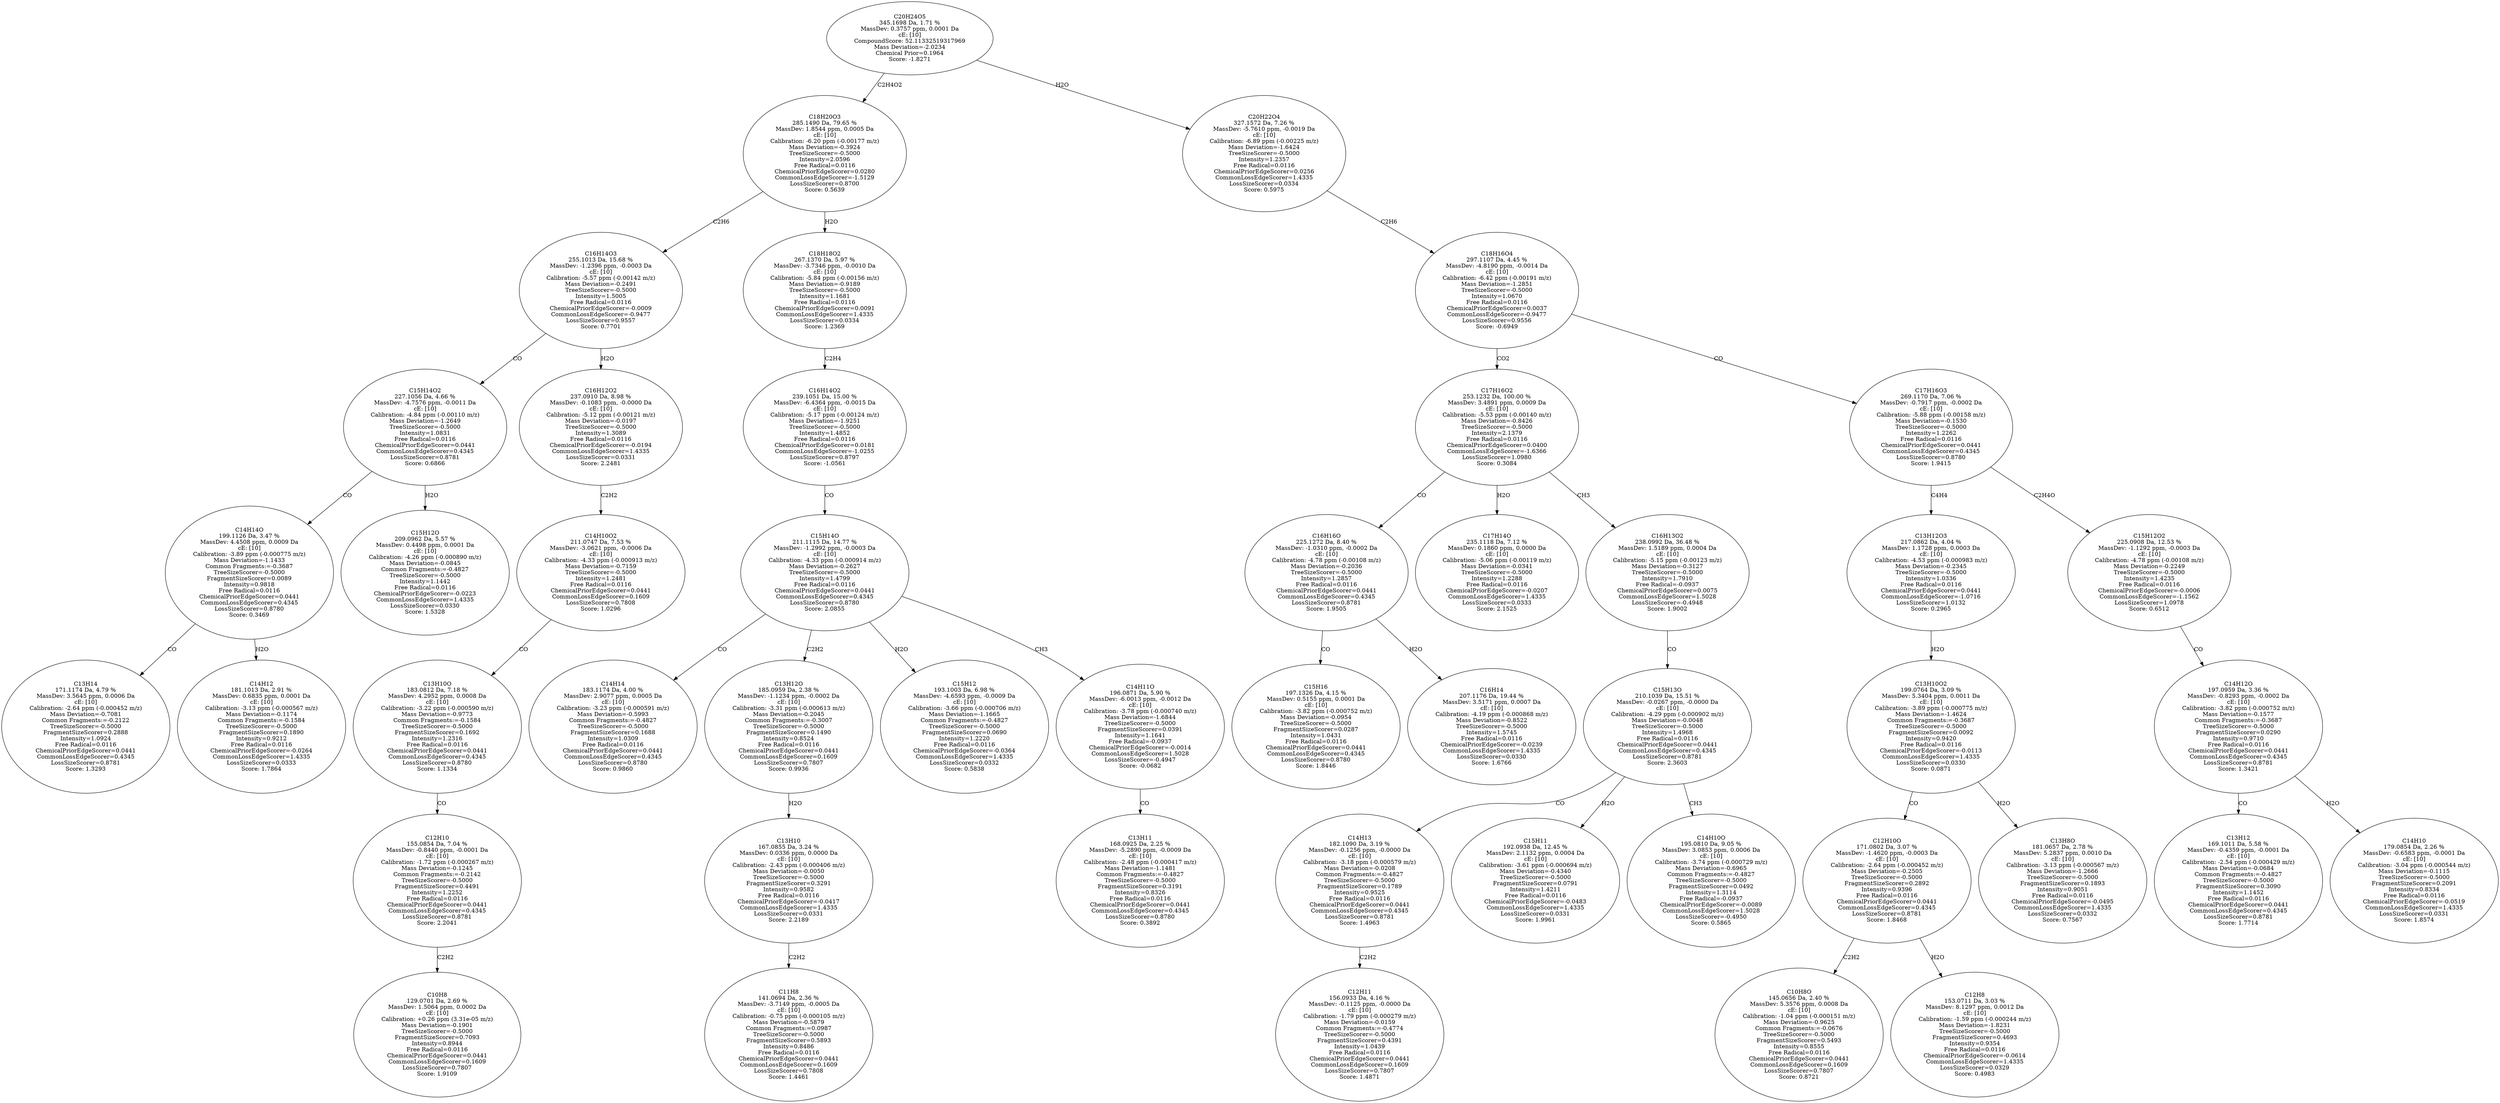 strict digraph {
v1 [label="C13H14\n171.1174 Da, 4.79 %\nMassDev: 3.5645 ppm, 0.0006 Da\ncE: [10]\nCalibration: -2.64 ppm (-0.000452 m/z)\nMass Deviation=-0.7081\nCommon Fragments:=-0.2122\nTreeSizeScorer=-0.5000\nFragmentSizeScorer=0.2888\nIntensity=1.0924\nFree Radical=0.0116\nChemicalPriorEdgeScorer=0.0441\nCommonLossEdgeScorer=0.4345\nLossSizeScorer=0.8781\nScore: 1.3293"];
v2 [label="C14H12\n181.1013 Da, 2.91 %\nMassDev: 0.6835 ppm, 0.0001 Da\ncE: [10]\nCalibration: -3.13 ppm (-0.000567 m/z)\nMass Deviation=-0.1174\nCommon Fragments:=-0.1584\nTreeSizeScorer=-0.5000\nFragmentSizeScorer=0.1890\nIntensity=0.9212\nFree Radical=0.0116\nChemicalPriorEdgeScorer=-0.0264\nCommonLossEdgeScorer=1.4335\nLossSizeScorer=0.0333\nScore: 1.7864"];
v3 [label="C14H14O\n199.1126 Da, 3.47 %\nMassDev: 4.4508 ppm, 0.0009 Da\ncE: [10]\nCalibration: -3.89 ppm (-0.000775 m/z)\nMass Deviation=-1.1433\nCommon Fragments:=-0.3687\nTreeSizeScorer=-0.5000\nFragmentSizeScorer=0.0089\nIntensity=0.9818\nFree Radical=0.0116\nChemicalPriorEdgeScorer=0.0441\nCommonLossEdgeScorer=0.4345\nLossSizeScorer=0.8780\nScore: 0.3469"];
v4 [label="C15H12O\n209.0962 Da, 5.57 %\nMassDev: 0.4498 ppm, 0.0001 Da\ncE: [10]\nCalibration: -4.26 ppm (-0.000890 m/z)\nMass Deviation=-0.0845\nCommon Fragments:=-0.4827\nTreeSizeScorer=-0.5000\nIntensity=1.1442\nFree Radical=0.0116\nChemicalPriorEdgeScorer=-0.0223\nCommonLossEdgeScorer=1.4335\nLossSizeScorer=0.0330\nScore: 1.5328"];
v5 [label="C15H14O2\n227.1056 Da, 4.66 %\nMassDev: -4.7576 ppm, -0.0011 Da\ncE: [10]\nCalibration: -4.84 ppm (-0.00110 m/z)\nMass Deviation=-1.2649\nTreeSizeScorer=-0.5000\nIntensity=1.0831\nFree Radical=0.0116\nChemicalPriorEdgeScorer=0.0441\nCommonLossEdgeScorer=0.4345\nLossSizeScorer=0.8781\nScore: 0.6866"];
v6 [label="C10H8\n129.0701 Da, 2.69 %\nMassDev: 1.5064 ppm, 0.0002 Da\ncE: [10]\nCalibration: +0.26 ppm (3.31e-05 m/z)\nMass Deviation=-0.1901\nTreeSizeScorer=-0.5000\nFragmentSizeScorer=0.7093\nIntensity=0.8944\nFree Radical=0.0116\nChemicalPriorEdgeScorer=0.0441\nCommonLossEdgeScorer=0.1609\nLossSizeScorer=0.7807\nScore: 1.9109"];
v7 [label="C12H10\n155.0854 Da, 7.04 %\nMassDev: -0.8440 ppm, -0.0001 Da\ncE: [10]\nCalibration: -1.72 ppm (-0.000267 m/z)\nMass Deviation=-0.1245\nCommon Fragments:=-0.2142\nTreeSizeScorer=-0.5000\nFragmentSizeScorer=0.4491\nIntensity=1.2252\nFree Radical=0.0116\nChemicalPriorEdgeScorer=0.0441\nCommonLossEdgeScorer=0.4345\nLossSizeScorer=0.8781\nScore: 2.2041"];
v8 [label="C13H10O\n183.0812 Da, 7.18 %\nMassDev: 4.2952 ppm, 0.0008 Da\ncE: [10]\nCalibration: -3.22 ppm (-0.000590 m/z)\nMass Deviation=-0.9773\nCommon Fragments:=-0.1584\nTreeSizeScorer=-0.5000\nFragmentSizeScorer=0.1692\nIntensity=1.2316\nFree Radical=0.0116\nChemicalPriorEdgeScorer=0.0441\nCommonLossEdgeScorer=0.4345\nLossSizeScorer=0.8780\nScore: 1.1334"];
v9 [label="C14H10O2\n211.0747 Da, 7.53 %\nMassDev: -3.0621 ppm, -0.0006 Da\ncE: [10]\nCalibration: -4.33 ppm (-0.000913 m/z)\nMass Deviation=-0.7159\nTreeSizeScorer=-0.5000\nIntensity=1.2481\nFree Radical=0.0116\nChemicalPriorEdgeScorer=0.0441\nCommonLossEdgeScorer=0.1609\nLossSizeScorer=0.7808\nScore: 1.0296"];
v10 [label="C16H12O2\n237.0910 Da, 8.98 %\nMassDev: -0.1083 ppm, -0.0000 Da\ncE: [10]\nCalibration: -5.12 ppm (-0.00121 m/z)\nMass Deviation=-0.0197\nTreeSizeScorer=-0.5000\nIntensity=1.3089\nFree Radical=0.0116\nChemicalPriorEdgeScorer=-0.0194\nCommonLossEdgeScorer=1.4335\nLossSizeScorer=0.0331\nScore: 2.2481"];
v11 [label="C16H14O3\n255.1013 Da, 15.68 %\nMassDev: -1.2396 ppm, -0.0003 Da\ncE: [10]\nCalibration: -5.57 ppm (-0.00142 m/z)\nMass Deviation=-0.2491\nTreeSizeScorer=-0.5000\nIntensity=1.5005\nFree Radical=0.0116\nChemicalPriorEdgeScorer=-0.0009\nCommonLossEdgeScorer=-0.9477\nLossSizeScorer=0.9557\nScore: 0.7701"];
v12 [label="C14H14\n183.1174 Da, 4.00 %\nMassDev: 2.9077 ppm, 0.0005 Da\ncE: [10]\nCalibration: -3.23 ppm (-0.000591 m/z)\nMass Deviation=-0.5993\nCommon Fragments:=-0.4827\nTreeSizeScorer=-0.5000\nFragmentSizeScorer=0.1688\nIntensity=1.0309\nFree Radical=0.0116\nChemicalPriorEdgeScorer=0.0441\nCommonLossEdgeScorer=0.4345\nLossSizeScorer=0.8780\nScore: 0.9860"];
v13 [label="C11H8\n141.0694 Da, 2.36 %\nMassDev: -3.7149 ppm, -0.0005 Da\ncE: [10]\nCalibration: -0.75 ppm (-0.000105 m/z)\nMass Deviation=-0.5879\nCommon Fragments:=0.0987\nTreeSizeScorer=-0.5000\nFragmentSizeScorer=0.5893\nIntensity=0.8486\nFree Radical=0.0116\nChemicalPriorEdgeScorer=0.0441\nCommonLossEdgeScorer=0.1609\nLossSizeScorer=0.7808\nScore: 1.4461"];
v14 [label="C13H10\n167.0855 Da, 3.24 %\nMassDev: 0.0336 ppm, 0.0000 Da\ncE: [10]\nCalibration: -2.43 ppm (-0.000406 m/z)\nMass Deviation=-0.0050\nTreeSizeScorer=-0.5000\nFragmentSizeScorer=0.3291\nIntensity=0.9582\nFree Radical=0.0116\nChemicalPriorEdgeScorer=-0.0417\nCommonLossEdgeScorer=1.4335\nLossSizeScorer=0.0331\nScore: 2.2189"];
v15 [label="C13H12O\n185.0959 Da, 2.38 %\nMassDev: -1.1234 ppm, -0.0002 Da\ncE: [10]\nCalibration: -3.31 ppm (-0.000613 m/z)\nMass Deviation=-0.2045\nCommon Fragments:=-0.3007\nTreeSizeScorer=-0.5000\nFragmentSizeScorer=0.1490\nIntensity=0.8524\nFree Radical=0.0116\nChemicalPriorEdgeScorer=0.0441\nCommonLossEdgeScorer=0.1609\nLossSizeScorer=0.7807\nScore: 0.9936"];
v16 [label="C15H12\n193.1003 Da, 6.98 %\nMassDev: -4.6593 ppm, -0.0009 Da\ncE: [10]\nCalibration: -3.66 ppm (-0.000706 m/z)\nMass Deviation=-1.1665\nCommon Fragments:=-0.4827\nTreeSizeScorer=-0.5000\nFragmentSizeScorer=0.0690\nIntensity=1.2220\nFree Radical=0.0116\nChemicalPriorEdgeScorer=-0.0364\nCommonLossEdgeScorer=1.4335\nLossSizeScorer=0.0332\nScore: 0.5838"];
v17 [label="C13H11\n168.0925 Da, 2.25 %\nMassDev: -5.2890 ppm, -0.0009 Da\ncE: [10]\nCalibration: -2.48 ppm (-0.000417 m/z)\nMass Deviation=-1.1481\nCommon Fragments:=-0.4827\nTreeSizeScorer=-0.5000\nFragmentSizeScorer=0.3191\nIntensity=0.8326\nFree Radical=0.0116\nChemicalPriorEdgeScorer=0.0441\nCommonLossEdgeScorer=0.4345\nLossSizeScorer=0.8780\nScore: 0.3892"];
v18 [label="C14H11O\n196.0871 Da, 5.90 %\nMassDev: -6.0013 ppm, -0.0012 Da\ncE: [10]\nCalibration: -3.78 ppm (-0.000740 m/z)\nMass Deviation=-1.6844\nTreeSizeScorer=-0.5000\nFragmentSizeScorer=0.0391\nIntensity=1.1641\nFree Radical=-0.0937\nChemicalPriorEdgeScorer=-0.0014\nCommonLossEdgeScorer=1.5028\nLossSizeScorer=-0.4947\nScore: -0.0682"];
v19 [label="C15H14O\n211.1115 Da, 14.77 %\nMassDev: -1.2992 ppm, -0.0003 Da\ncE: [10]\nCalibration: -4.33 ppm (-0.000914 m/z)\nMass Deviation=-0.2627\nTreeSizeScorer=-0.5000\nIntensity=1.4799\nFree Radical=0.0116\nChemicalPriorEdgeScorer=0.0441\nCommonLossEdgeScorer=0.4345\nLossSizeScorer=0.8780\nScore: 2.0855"];
v20 [label="C16H14O2\n239.1051 Da, 15.00 %\nMassDev: -6.4364 ppm, -0.0015 Da\ncE: [10]\nCalibration: -5.17 ppm (-0.00124 m/z)\nMass Deviation=-1.9251\nTreeSizeScorer=-0.5000\nIntensity=1.4852\nFree Radical=0.0116\nChemicalPriorEdgeScorer=0.0181\nCommonLossEdgeScorer=-1.0255\nLossSizeScorer=0.8797\nScore: -1.0561"];
v21 [label="C18H18O2\n267.1370 Da, 5.97 %\nMassDev: -3.7346 ppm, -0.0010 Da\ncE: [10]\nCalibration: -5.84 ppm (-0.00156 m/z)\nMass Deviation=-0.9189\nTreeSizeScorer=-0.5000\nIntensity=1.1681\nFree Radical=0.0116\nChemicalPriorEdgeScorer=0.0091\nCommonLossEdgeScorer=1.4335\nLossSizeScorer=0.0334\nScore: 1.2369"];
v22 [label="C18H20O3\n285.1490 Da, 79.65 %\nMassDev: 1.8544 ppm, 0.0005 Da\ncE: [10]\nCalibration: -6.20 ppm (-0.00177 m/z)\nMass Deviation=-0.3924\nTreeSizeScorer=-0.5000\nIntensity=2.0596\nFree Radical=0.0116\nChemicalPriorEdgeScorer=0.0280\nCommonLossEdgeScorer=-1.5129\nLossSizeScorer=0.8700\nScore: 0.5639"];
v23 [label="C15H16\n197.1326 Da, 4.15 %\nMassDev: 0.5155 ppm, 0.0001 Da\ncE: [10]\nCalibration: -3.82 ppm (-0.000752 m/z)\nMass Deviation=-0.0954\nTreeSizeScorer=-0.5000\nFragmentSizeScorer=0.0287\nIntensity=1.0431\nFree Radical=0.0116\nChemicalPriorEdgeScorer=0.0441\nCommonLossEdgeScorer=0.4345\nLossSizeScorer=0.8780\nScore: 1.8446"];
v24 [label="C16H14\n207.1176 Da, 19.44 %\nMassDev: 3.5171 ppm, 0.0007 Da\ncE: [10]\nCalibration: -4.19 ppm (-0.000868 m/z)\nMass Deviation=-0.8522\nTreeSizeScorer=-0.5000\nIntensity=1.5745\nFree Radical=0.0116\nChemicalPriorEdgeScorer=-0.0239\nCommonLossEdgeScorer=1.4335\nLossSizeScorer=0.0330\nScore: 1.6766"];
v25 [label="C16H16O\n225.1272 Da, 8.40 %\nMassDev: -1.0310 ppm, -0.0002 Da\ncE: [10]\nCalibration: -4.78 ppm (-0.00108 m/z)\nMass Deviation=-0.2036\nTreeSizeScorer=-0.5000\nIntensity=1.2857\nFree Radical=0.0116\nChemicalPriorEdgeScorer=0.0441\nCommonLossEdgeScorer=0.4345\nLossSizeScorer=0.8781\nScore: 1.9505"];
v26 [label="C17H14O\n235.1118 Da, 7.12 %\nMassDev: 0.1860 ppm, 0.0000 Da\ncE: [10]\nCalibration: -5.06 ppm (-0.00119 m/z)\nMass Deviation=-0.0341\nTreeSizeScorer=-0.5000\nIntensity=1.2288\nFree Radical=0.0116\nChemicalPriorEdgeScorer=-0.0207\nCommonLossEdgeScorer=1.4335\nLossSizeScorer=0.0333\nScore: 2.1525"];
v27 [label="C12H11\n156.0933 Da, 4.16 %\nMassDev: -0.1125 ppm, -0.0000 Da\ncE: [10]\nCalibration: -1.79 ppm (-0.000279 m/z)\nMass Deviation=-0.0159\nCommon Fragments:=-0.4774\nTreeSizeScorer=-0.5000\nFragmentSizeScorer=0.4391\nIntensity=1.0439\nFree Radical=0.0116\nChemicalPriorEdgeScorer=0.0441\nCommonLossEdgeScorer=0.1609\nLossSizeScorer=0.7807\nScore: 1.4871"];
v28 [label="C14H13\n182.1090 Da, 3.19 %\nMassDev: -0.1256 ppm, -0.0000 Da\ncE: [10]\nCalibration: -3.18 ppm (-0.000579 m/z)\nMass Deviation=-0.0208\nCommon Fragments:=-0.4827\nTreeSizeScorer=-0.5000\nFragmentSizeScorer=0.1789\nIntensity=0.9525\nFree Radical=0.0116\nChemicalPriorEdgeScorer=0.0441\nCommonLossEdgeScorer=0.4345\nLossSizeScorer=0.8781\nScore: 1.4963"];
v29 [label="C15H11\n192.0938 Da, 12.45 %\nMassDev: 2.1132 ppm, 0.0004 Da\ncE: [10]\nCalibration: -3.61 ppm (-0.000694 m/z)\nMass Deviation=-0.4340\nTreeSizeScorer=-0.5000\nFragmentSizeScorer=0.0791\nIntensity=1.4211\nFree Radical=0.0116\nChemicalPriorEdgeScorer=-0.0483\nCommonLossEdgeScorer=1.4335\nLossSizeScorer=0.0331\nScore: 1.9961"];
v30 [label="C14H10O\n195.0810 Da, 9.05 %\nMassDev: 3.0853 ppm, 0.0006 Da\ncE: [10]\nCalibration: -3.74 ppm (-0.000729 m/z)\nMass Deviation=-0.6965\nCommon Fragments:=-0.4827\nTreeSizeScorer=-0.5000\nFragmentSizeScorer=0.0492\nIntensity=1.3114\nFree Radical=-0.0937\nChemicalPriorEdgeScorer=-0.0089\nCommonLossEdgeScorer=1.5028\nLossSizeScorer=-0.4950\nScore: 0.5865"];
v31 [label="C15H13O\n210.1039 Da, 15.51 %\nMassDev: -0.0267 ppm, -0.0000 Da\ncE: [10]\nCalibration: -4.29 ppm (-0.000902 m/z)\nMass Deviation=-0.0048\nTreeSizeScorer=-0.5000\nIntensity=1.4968\nFree Radical=0.0116\nChemicalPriorEdgeScorer=0.0441\nCommonLossEdgeScorer=0.4345\nLossSizeScorer=0.8781\nScore: 2.3603"];
v32 [label="C16H13O2\n238.0992 Da, 36.48 %\nMassDev: 1.5189 ppm, 0.0004 Da\ncE: [10]\nCalibration: -5.15 ppm (-0.00123 m/z)\nMass Deviation=-0.3127\nTreeSizeScorer=-0.5000\nIntensity=1.7910\nFree Radical=-0.0937\nChemicalPriorEdgeScorer=0.0075\nCommonLossEdgeScorer=1.5028\nLossSizeScorer=-0.4948\nScore: 1.9002"];
v33 [label="C17H16O2\n253.1232 Da, 100.00 %\nMassDev: 3.4891 ppm, 0.0009 Da\ncE: [10]\nCalibration: -5.53 ppm (-0.00140 m/z)\nMass Deviation=-0.8426\nTreeSizeScorer=-0.5000\nIntensity=2.1379\nFree Radical=0.0116\nChemicalPriorEdgeScorer=0.0400\nCommonLossEdgeScorer=-1.6366\nLossSizeScorer=1.0980\nScore: 0.3084"];
v34 [label="C10H8O\n145.0656 Da, 2.40 %\nMassDev: 5.3576 ppm, 0.0008 Da\ncE: [10]\nCalibration: -1.04 ppm (-0.000151 m/z)\nMass Deviation=-0.9625\nCommon Fragments:=-0.0676\nTreeSizeScorer=-0.5000\nFragmentSizeScorer=0.5493\nIntensity=0.8555\nFree Radical=0.0116\nChemicalPriorEdgeScorer=0.0441\nCommonLossEdgeScorer=0.1609\nLossSizeScorer=0.7807\nScore: 0.8721"];
v35 [label="C12H8\n153.0711 Da, 3.03 %\nMassDev: 8.1297 ppm, 0.0012 Da\ncE: [10]\nCalibration: -1.59 ppm (-0.000244 m/z)\nMass Deviation=-1.8231\nTreeSizeScorer=-0.5000\nFragmentSizeScorer=0.4693\nIntensity=0.9354\nFree Radical=0.0116\nChemicalPriorEdgeScorer=-0.0614\nCommonLossEdgeScorer=1.4335\nLossSizeScorer=0.0329\nScore: 0.4983"];
v36 [label="C12H10O\n171.0802 Da, 3.07 %\nMassDev: -1.4620 ppm, -0.0003 Da\ncE: [10]\nCalibration: -2.64 ppm (-0.000452 m/z)\nMass Deviation=-0.2505\nTreeSizeScorer=-0.5000\nFragmentSizeScorer=0.2892\nIntensity=0.9396\nFree Radical=0.0116\nChemicalPriorEdgeScorer=0.0441\nCommonLossEdgeScorer=0.4345\nLossSizeScorer=0.8781\nScore: 1.8468"];
v37 [label="C13H8O\n181.0657 Da, 2.78 %\nMassDev: 5.2837 ppm, 0.0010 Da\ncE: [10]\nCalibration: -3.13 ppm (-0.000567 m/z)\nMass Deviation=-1.2666\nTreeSizeScorer=-0.5000\nFragmentSizeScorer=0.1893\nIntensity=0.9051\nFree Radical=0.0116\nChemicalPriorEdgeScorer=-0.0495\nCommonLossEdgeScorer=1.4335\nLossSizeScorer=0.0332\nScore: 0.7567"];
v38 [label="C13H10O2\n199.0764 Da, 3.09 %\nMassDev: 5.3404 ppm, 0.0011 Da\ncE: [10]\nCalibration: -3.89 ppm (-0.000775 m/z)\nMass Deviation=-1.4624\nCommon Fragments:=-0.3687\nTreeSizeScorer=-0.5000\nFragmentSizeScorer=0.0092\nIntensity=0.9420\nFree Radical=0.0116\nChemicalPriorEdgeScorer=-0.0113\nCommonLossEdgeScorer=1.4335\nLossSizeScorer=0.0330\nScore: 0.0871"];
v39 [label="C13H12O3\n217.0862 Da, 4.04 %\nMassDev: 1.1728 ppm, 0.0003 Da\ncE: [10]\nCalibration: -4.53 ppm (-0.000983 m/z)\nMass Deviation=-0.2345\nTreeSizeScorer=-0.5000\nIntensity=1.0336\nFree Radical=0.0116\nChemicalPriorEdgeScorer=0.0441\nCommonLossEdgeScorer=-1.0716\nLossSizeScorer=1.0132\nScore: 0.2965"];
v40 [label="C13H12\n169.1011 Da, 5.58 %\nMassDev: -0.4359 ppm, -0.0001 Da\ncE: [10]\nCalibration: -2.54 ppm (-0.000429 m/z)\nMass Deviation=-0.0684\nCommon Fragments:=-0.4827\nTreeSizeScorer=-0.5000\nFragmentSizeScorer=0.3090\nIntensity=1.1452\nFree Radical=0.0116\nChemicalPriorEdgeScorer=0.0441\nCommonLossEdgeScorer=0.4345\nLossSizeScorer=0.8781\nScore: 1.7714"];
v41 [label="C14H10\n179.0854 Da, 2.26 %\nMassDev: -0.6583 ppm, -0.0001 Da\ncE: [10]\nCalibration: -3.04 ppm (-0.000544 m/z)\nMass Deviation=-0.1115\nTreeSizeScorer=-0.5000\nFragmentSizeScorer=0.2091\nIntensity=0.8334\nFree Radical=0.0116\nChemicalPriorEdgeScorer=-0.0519\nCommonLossEdgeScorer=1.4335\nLossSizeScorer=0.0331\nScore: 1.8574"];
v42 [label="C14H12O\n197.0959 Da, 3.36 %\nMassDev: -0.8293 ppm, -0.0002 Da\ncE: [10]\nCalibration: -3.82 ppm (-0.000752 m/z)\nMass Deviation=-0.1577\nCommon Fragments:=-0.3687\nTreeSizeScorer=-0.5000\nFragmentSizeScorer=0.0290\nIntensity=0.9710\nFree Radical=0.0116\nChemicalPriorEdgeScorer=0.0441\nCommonLossEdgeScorer=0.4345\nLossSizeScorer=0.8781\nScore: 1.3421"];
v43 [label="C15H12O2\n225.0908 Da, 12.53 %\nMassDev: -1.1292 ppm, -0.0003 Da\ncE: [10]\nCalibration: -4.78 ppm (-0.00108 m/z)\nMass Deviation=-0.2249\nTreeSizeScorer=-0.5000\nIntensity=1.4235\nFree Radical=0.0116\nChemicalPriorEdgeScorer=-0.0006\nCommonLossEdgeScorer=-1.1562\nLossSizeScorer=1.0978\nScore: 0.6512"];
v44 [label="C17H16O3\n269.1170 Da, 7.06 %\nMassDev: -0.7917 ppm, -0.0002 Da\ncE: [10]\nCalibration: -5.88 ppm (-0.00158 m/z)\nMass Deviation=-0.1530\nTreeSizeScorer=-0.5000\nIntensity=1.2262\nFree Radical=0.0116\nChemicalPriorEdgeScorer=0.0441\nCommonLossEdgeScorer=0.4345\nLossSizeScorer=0.8780\nScore: 1.9415"];
v45 [label="C18H16O4\n297.1107 Da, 4.45 %\nMassDev: -4.8190 ppm, -0.0014 Da\ncE: [10]\nCalibration: -6.42 ppm (-0.00191 m/z)\nMass Deviation=-1.2851\nTreeSizeScorer=-0.5000\nIntensity=1.0670\nFree Radical=0.0116\nChemicalPriorEdgeScorer=0.0037\nCommonLossEdgeScorer=-0.9477\nLossSizeScorer=0.9556\nScore: -0.6949"];
v46 [label="C20H22O4\n327.1572 Da, 7.26 %\nMassDev: -5.7610 ppm, -0.0019 Da\ncE: [10]\nCalibration: -6.89 ppm (-0.00225 m/z)\nMass Deviation=-1.6424\nTreeSizeScorer=-0.5000\nIntensity=1.2357\nFree Radical=0.0116\nChemicalPriorEdgeScorer=0.0256\nCommonLossEdgeScorer=1.4335\nLossSizeScorer=0.0334\nScore: 0.5975"];
v47 [label="C20H24O5\n345.1698 Da, 1.71 %\nMassDev: 0.3757 ppm, 0.0001 Da\ncE: [10]\nCompoundScore: 52.11332519317969\nMass Deviation=-2.0234\nChemical Prior=0.1964\nScore: -1.8271"];
v3 -> v1 [label="CO"];
v3 -> v2 [label="H2O"];
v5 -> v3 [label="CO"];
v5 -> v4 [label="H2O"];
v11 -> v5 [label="CO"];
v7 -> v6 [label="C2H2"];
v8 -> v7 [label="CO"];
v9 -> v8 [label="CO"];
v10 -> v9 [label="C2H2"];
v11 -> v10 [label="H2O"];
v22 -> v11 [label="C2H6"];
v19 -> v12 [label="CO"];
v14 -> v13 [label="C2H2"];
v15 -> v14 [label="H2O"];
v19 -> v15 [label="C2H2"];
v19 -> v16 [label="H2O"];
v18 -> v17 [label="CO"];
v19 -> v18 [label="CH3"];
v20 -> v19 [label="CO"];
v21 -> v20 [label="C2H4"];
v22 -> v21 [label="H2O"];
v47 -> v22 [label="C2H4O2"];
v25 -> v23 [label="CO"];
v25 -> v24 [label="H2O"];
v33 -> v25 [label="CO"];
v33 -> v26 [label="H2O"];
v28 -> v27 [label="C2H2"];
v31 -> v28 [label="CO"];
v31 -> v29 [label="H2O"];
v31 -> v30 [label="CH3"];
v32 -> v31 [label="CO"];
v33 -> v32 [label="CH3"];
v45 -> v33 [label="CO2"];
v36 -> v34 [label="C2H2"];
v36 -> v35 [label="H2O"];
v38 -> v36 [label="CO"];
v38 -> v37 [label="H2O"];
v39 -> v38 [label="H2O"];
v44 -> v39 [label="C4H4"];
v42 -> v40 [label="CO"];
v42 -> v41 [label="H2O"];
v43 -> v42 [label="CO"];
v44 -> v43 [label="C2H4O"];
v45 -> v44 [label="CO"];
v46 -> v45 [label="C2H6"];
v47 -> v46 [label="H2O"];
}